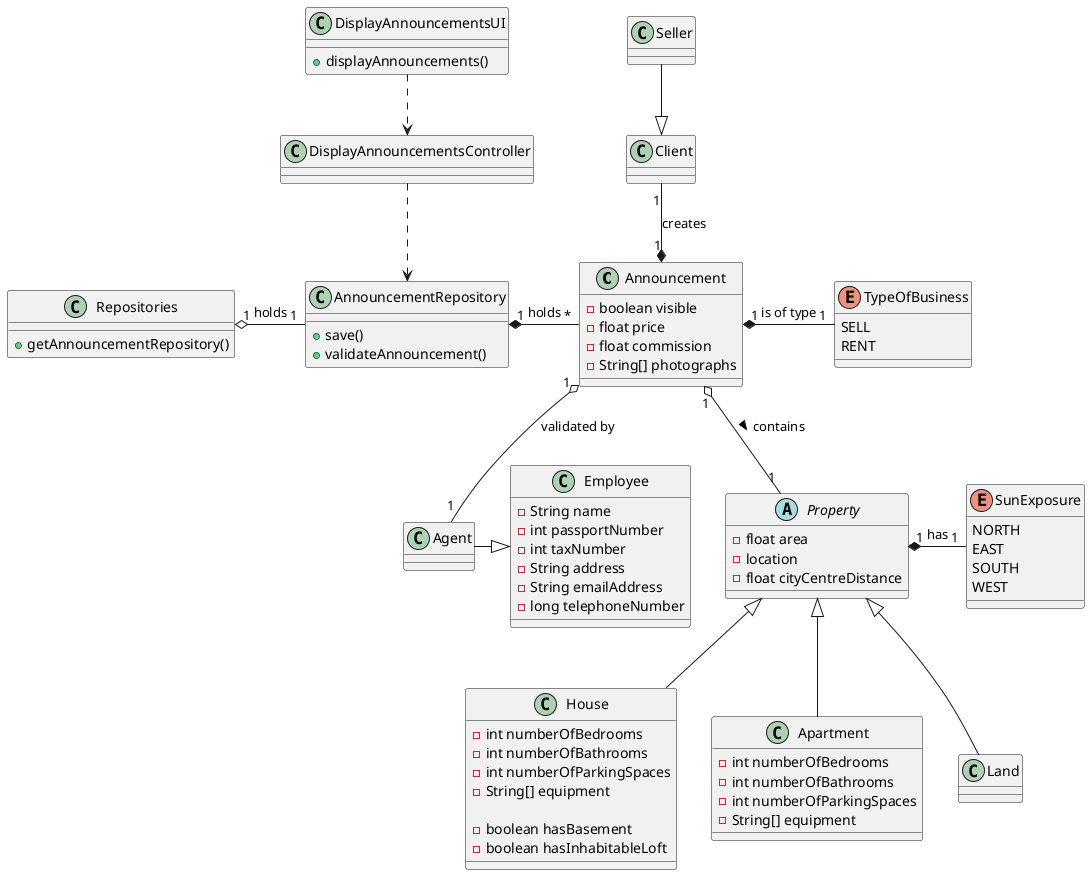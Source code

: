 @startuml
'https://plantuml.com/class-diagram
skinparam shadowing false


class Announcement{
-boolean visible
-float price
-float commission
-String[] photographs
'+getPrice():float
'+getProperty():float
}
enum TypeOfBusiness{
SELL
RENT
}
enum SunExposure{
NORTH
EAST
SOUTH
WEST
}

abstract class Property{
-float area
-location
-float cityCentreDistance
}
class House{
-int numberOfBedrooms
-int numberOfBathrooms
-int numberOfParkingSpaces
-String[] equipment

-boolean hasBasement
-boolean hasInhabitableLoft

'+getNumberOfBedrooms():int
'+getHasInhabitableLoft():boolean
}
class Apartment{
-int numberOfBedrooms
-int numberOfBathrooms
-int numberOfParkingSpaces
-String[] equipment

'+getNumberOfBedrooms():int
}
class AnnouncementRepository{
'-List<Announcement> announcements
+save()
+validateAnnouncement()
}
class Repositories{
+getAnnouncementRepository()
}
class Client{}
class Seller{}

class DisplayAnnouncementsUI{
+displayAnnouncements()
}
class DisplayAnnouncementsController{}

class Land{

}

class Agent{
}
class Employee{
-String name
-int passportNumber
-int taxNumber
-String address
-String emailAddress
-long telephoneNumber
}

DisplayAnnouncementsUI -[dashed]-> DisplayAnnouncementsController
DisplayAnnouncementsController -[dashed]-> AnnouncementRepository
AnnouncementRepository "1" *- "*" Announcement: holds
Repositories "1" o- "1" AnnouncementRepository: holds

Agent -|> Employee

Announcement "1" o-- "1" Property: contains >
Announcement "1" o-- "1" Agent: validated by
Announcement "1" *- "1" TypeOfBusiness: is of type
Client "1" --* "1" Announcement: creates

Property <|-- House
Property <|-- Apartment
Property <|-- Land
Property "1" *- "1" SunExposure: has

Seller --|> Client
'Seller - Property: owns
@enduml